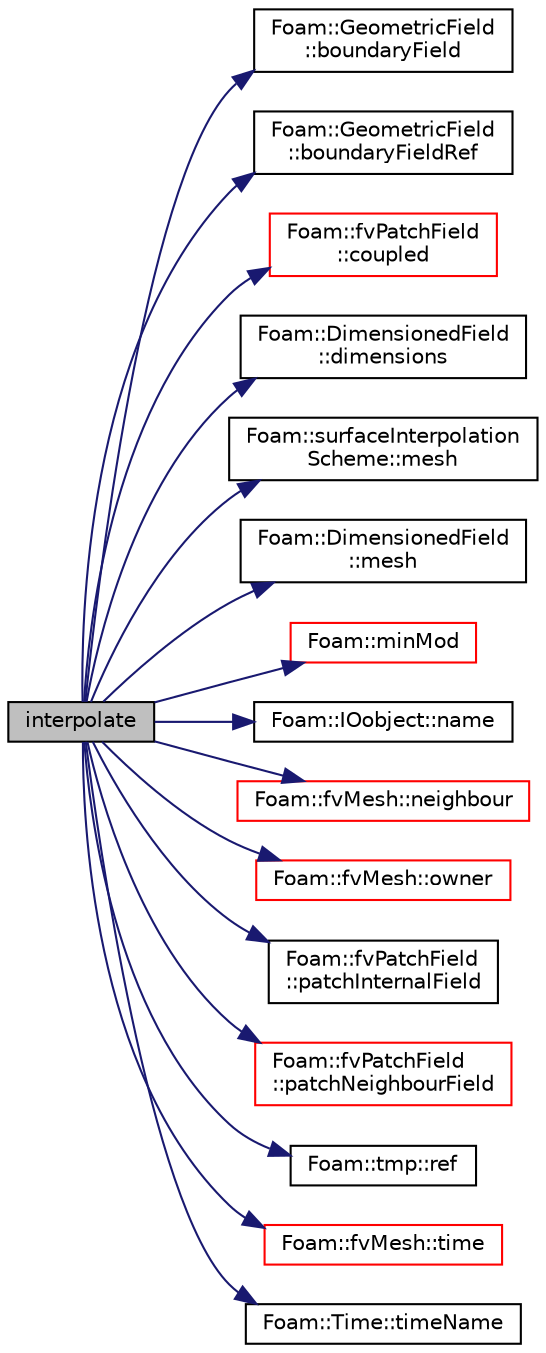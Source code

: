 digraph "interpolate"
{
  bgcolor="transparent";
  edge [fontname="Helvetica",fontsize="10",labelfontname="Helvetica",labelfontsize="10"];
  node [fontname="Helvetica",fontsize="10",shape=record];
  rankdir="LR";
  Node636 [label="interpolate",height=0.2,width=0.4,color="black", fillcolor="grey75", style="filled", fontcolor="black"];
  Node636 -> Node637 [color="midnightblue",fontsize="10",style="solid",fontname="Helvetica"];
  Node637 [label="Foam::GeometricField\l::boundaryField",height=0.2,width=0.4,color="black",URL="$a23249.html#a9ff7de36fba06b4f4f77a75142ad72b6",tooltip="Return const-reference to the boundary field. "];
  Node636 -> Node638 [color="midnightblue",fontsize="10",style="solid",fontname="Helvetica"];
  Node638 [label="Foam::GeometricField\l::boundaryFieldRef",height=0.2,width=0.4,color="black",URL="$a23249.html#af3831c9fea9f6ae7532a6d57cc67c959",tooltip="Return a reference to the boundary field. "];
  Node636 -> Node639 [color="midnightblue",fontsize="10",style="solid",fontname="Helvetica"];
  Node639 [label="Foam::fvPatchField\l::coupled",height=0.2,width=0.4,color="red",URL="$a23169.html#a39c01db0e66d00fe0621a0c7e5fc4ead",tooltip="Return true if this patch field is coupled. "];
  Node636 -> Node641 [color="midnightblue",fontsize="10",style="solid",fontname="Helvetica"];
  Node641 [label="Foam::DimensionedField\l::dimensions",height=0.2,width=0.4,color="black",URL="$a27497.html#a512673c2674ca2d38885f1bb5f6994fb",tooltip="Return dimensions. "];
  Node636 -> Node642 [color="midnightblue",fontsize="10",style="solid",fontname="Helvetica"];
  Node642 [label="Foam::surfaceInterpolation\lScheme::mesh",height=0.2,width=0.4,color="black",URL="$a24109.html#a470f06cfb9b6ee887cd85d63de275607",tooltip="Return mesh reference. "];
  Node636 -> Node643 [color="midnightblue",fontsize="10",style="solid",fontname="Helvetica"];
  Node643 [label="Foam::DimensionedField\l::mesh",height=0.2,width=0.4,color="black",URL="$a27497.html#a8f1110830348a1448a14ab5e3cf47e3b",tooltip="Return mesh. "];
  Node636 -> Node644 [color="midnightblue",fontsize="10",style="solid",fontname="Helvetica"];
  Node644 [label="Foam::minMod",height=0.2,width=0.4,color="red",URL="$a21851.html#a761de0c3b427d69121b23e3eb57b795b"];
  Node636 -> Node646 [color="midnightblue",fontsize="10",style="solid",fontname="Helvetica"];
  Node646 [label="Foam::IOobject::name",height=0.2,width=0.4,color="black",URL="$a27249.html#acc80e00a8ac919288fb55bd14cc88bf6",tooltip="Return name. "];
  Node636 -> Node647 [color="midnightblue",fontsize="10",style="solid",fontname="Helvetica"];
  Node647 [label="Foam::fvMesh::neighbour",height=0.2,width=0.4,color="red",URL="$a23593.html#aab1a7f2af09b33005a527e107c7b3fad",tooltip="Internal face neighbour. "];
  Node636 -> Node662 [color="midnightblue",fontsize="10",style="solid",fontname="Helvetica"];
  Node662 [label="Foam::fvMesh::owner",height=0.2,width=0.4,color="red",URL="$a23593.html#a16e7eb254c4fd2d1d7ac4d5d71f6c9f9",tooltip="Internal face owner. "];
  Node636 -> Node939 [color="midnightblue",fontsize="10",style="solid",fontname="Helvetica"];
  Node939 [label="Foam::fvPatchField\l::patchInternalField",height=0.2,width=0.4,color="black",URL="$a23169.html#a3b74a67629ed67899295ec63e8f9ae84",tooltip="Return internal field next to patch as patch field. "];
  Node636 -> Node940 [color="midnightblue",fontsize="10",style="solid",fontname="Helvetica"];
  Node940 [label="Foam::fvPatchField\l::patchNeighbourField",height=0.2,width=0.4,color="red",URL="$a23169.html#a3eee7e8e27377d66dd0f20d3697d6b78",tooltip="Return patchField on the opposite patch of a coupled patch. "];
  Node636 -> Node667 [color="midnightblue",fontsize="10",style="solid",fontname="Helvetica"];
  Node667 [label="Foam::tmp::ref",height=0.2,width=0.4,color="black",URL="$a27077.html#aeaf81e641282874cef07f5b808efc83b",tooltip="Return non-const reference or generate a fatal error. "];
  Node636 -> Node730 [color="midnightblue",fontsize="10",style="solid",fontname="Helvetica"];
  Node730 [label="Foam::fvMesh::time",height=0.2,width=0.4,color="red",URL="$a23593.html#a0d94096809fe3376b29a2a29ca11bb18",tooltip="Return the top-level database. "];
  Node636 -> Node946 [color="midnightblue",fontsize="10",style="solid",fontname="Helvetica"];
  Node946 [label="Foam::Time::timeName",height=0.2,width=0.4,color="black",URL="$a27457.html#a5ae6a110de1b22323e19a46943c7f0c1",tooltip="Return time name of given scalar time. "];
}
